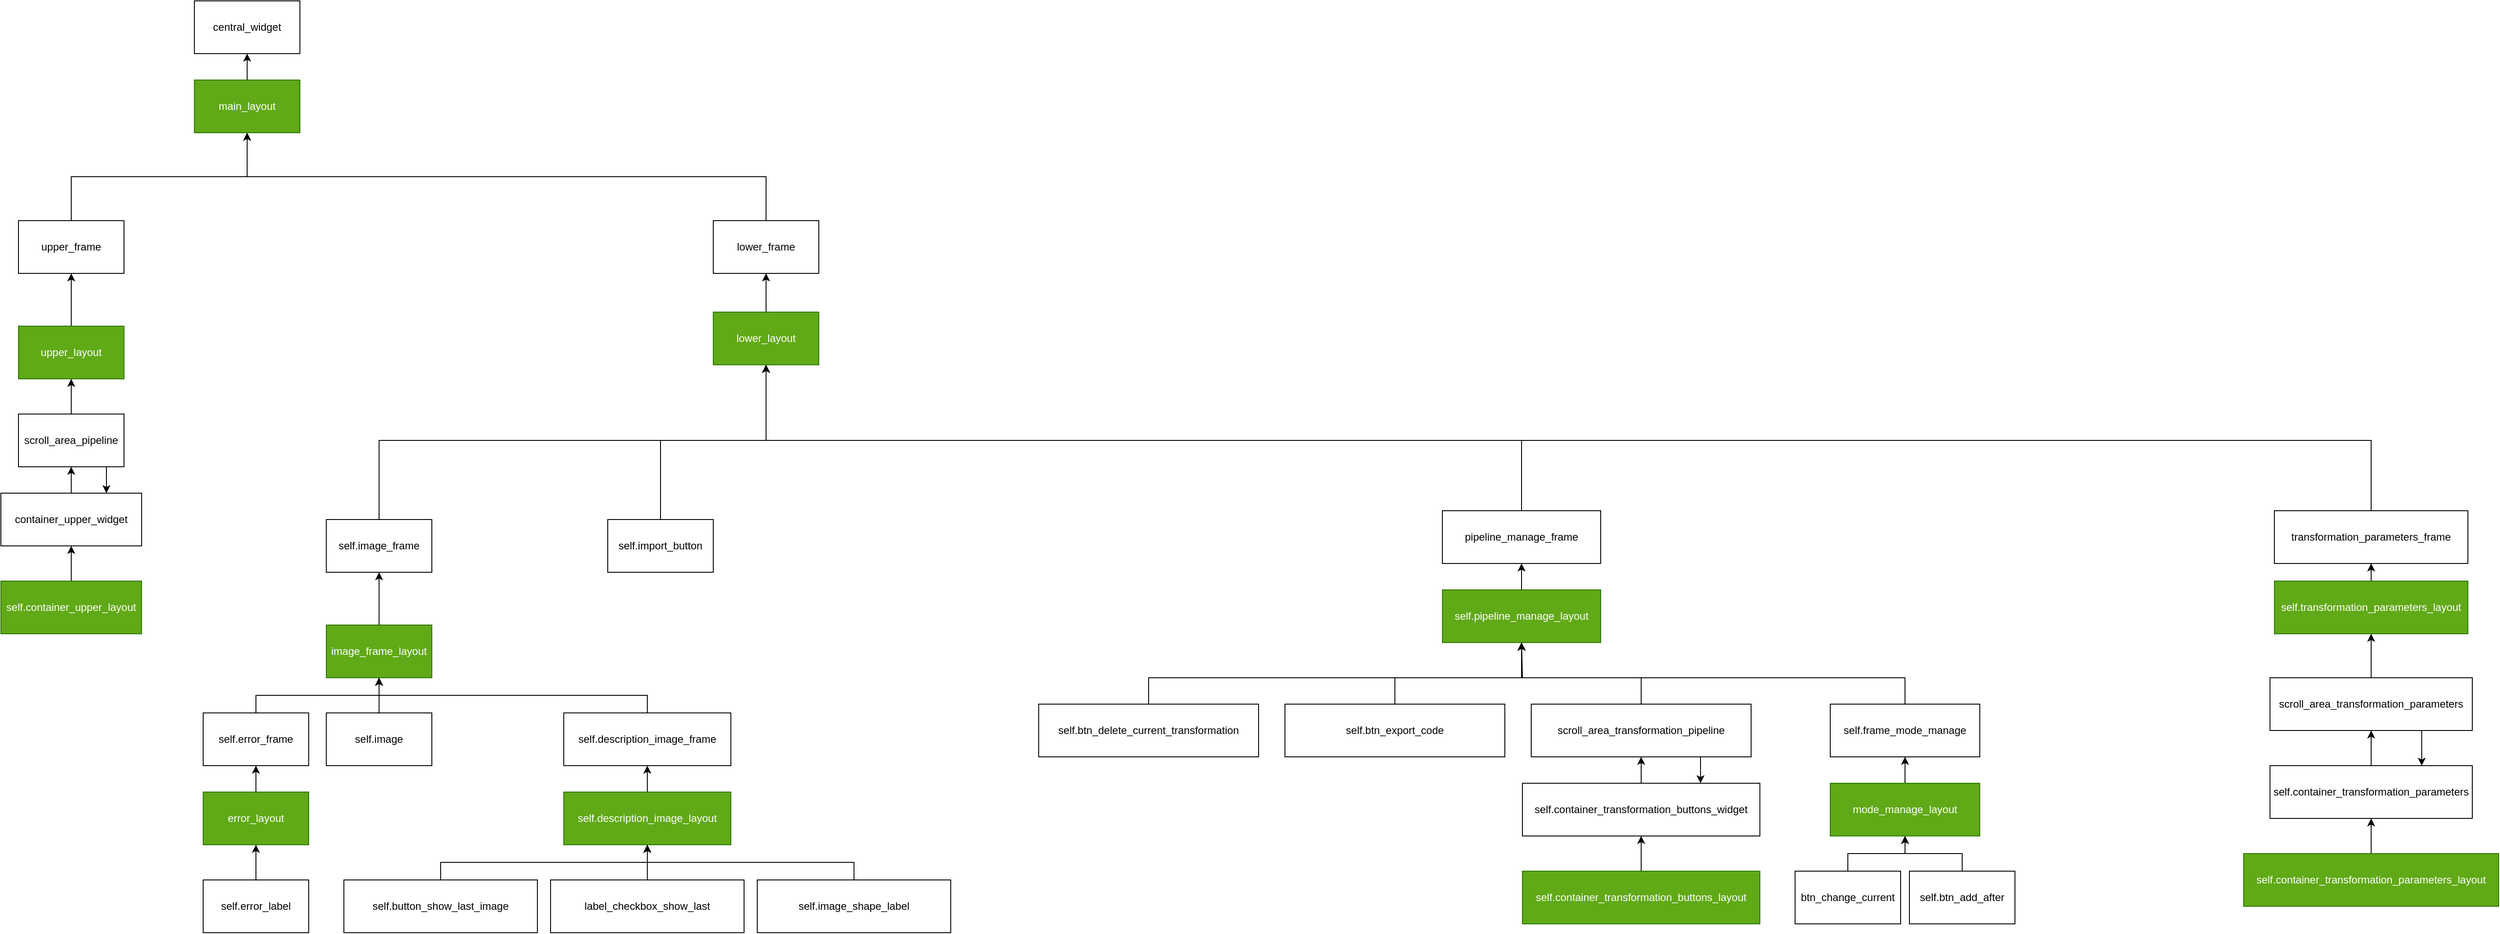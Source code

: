 <mxfile>
    <diagram name="Page-1" id="nIP1yG4EHEkNQFT8rC4y">
        <mxGraphModel dx="1927" dy="1440" grid="0" gridSize="10" guides="1" tooltips="1" connect="0" arrows="1" fold="1" page="1" pageScale="1" pageWidth="1169" pageHeight="827" background="none" math="0" shadow="0">
            <root>
                <mxCell id="0"/>
                <mxCell id="1" parent="0"/>
                <mxCell id="IqKUNbDrwtg1rVSwSnXP-60" style="edgeStyle=orthogonalEdgeStyle;rounded=0;orthogonalLoop=1;jettySize=auto;html=1;exitX=0.5;exitY=0;exitDx=0;exitDy=0;entryX=0.5;entryY=1;entryDx=0;entryDy=0;" parent="1" source="IqKUNbDrwtg1rVSwSnXP-1" target="IqKUNbDrwtg1rVSwSnXP-58" edge="1">
                    <mxGeometry relative="1" as="geometry"/>
                </mxCell>
                <mxCell id="IqKUNbDrwtg1rVSwSnXP-1" value="upper_frame" style="rounded=0;whiteSpace=wrap;html=1;" parent="1" vertex="1">
                    <mxGeometry x="100" y="250" width="120" height="60" as="geometry"/>
                </mxCell>
                <mxCell id="IqKUNbDrwtg1rVSwSnXP-5" style="edgeStyle=orthogonalEdgeStyle;rounded=0;orthogonalLoop=1;jettySize=auto;html=1;exitX=0.5;exitY=0;exitDx=0;exitDy=0;entryX=0.5;entryY=1;entryDx=0;entryDy=0;" parent="1" source="IqKUNbDrwtg1rVSwSnXP-4" target="IqKUNbDrwtg1rVSwSnXP-1" edge="1">
                    <mxGeometry relative="1" as="geometry"/>
                </mxCell>
                <mxCell id="IqKUNbDrwtg1rVSwSnXP-4" value="upper_layout" style="rounded=0;whiteSpace=wrap;html=1;fillColor=#60a917;fontColor=#ffffff;strokeColor=#2D7600;" parent="1" vertex="1">
                    <mxGeometry x="100" y="370" width="120" height="60" as="geometry"/>
                </mxCell>
                <mxCell id="IqKUNbDrwtg1rVSwSnXP-23" value="" style="edgeStyle=orthogonalEdgeStyle;rounded=0;orthogonalLoop=1;jettySize=auto;html=1;" parent="1" source="IqKUNbDrwtg1rVSwSnXP-7" target="IqKUNbDrwtg1rVSwSnXP-4" edge="1">
                    <mxGeometry relative="1" as="geometry"/>
                </mxCell>
                <mxCell id="IqKUNbDrwtg1rVSwSnXP-64" style="edgeStyle=orthogonalEdgeStyle;rounded=0;orthogonalLoop=1;jettySize=auto;html=1;exitX=0.75;exitY=1;exitDx=0;exitDy=0;entryX=0.75;entryY=0;entryDx=0;entryDy=0;" parent="1" source="IqKUNbDrwtg1rVSwSnXP-7" target="IqKUNbDrwtg1rVSwSnXP-24" edge="1">
                    <mxGeometry relative="1" as="geometry"/>
                </mxCell>
                <mxCell id="IqKUNbDrwtg1rVSwSnXP-7" value="scroll_area_pipeline" style="rounded=0;whiteSpace=wrap;html=1;" parent="1" vertex="1">
                    <mxGeometry x="100" y="470" width="120" height="60" as="geometry"/>
                </mxCell>
                <mxCell id="IqKUNbDrwtg1rVSwSnXP-26" value="" style="edgeStyle=orthogonalEdgeStyle;rounded=0;orthogonalLoop=1;jettySize=auto;html=1;" parent="1" source="IqKUNbDrwtg1rVSwSnXP-9" target="IqKUNbDrwtg1rVSwSnXP-24" edge="1">
                    <mxGeometry relative="1" as="geometry"/>
                </mxCell>
                <mxCell id="IqKUNbDrwtg1rVSwSnXP-9" value="self.container_upper_layout" style="rounded=0;whiteSpace=wrap;html=1;fillColor=#60a917;fontColor=#ffffff;strokeColor=#2D7600;" parent="1" vertex="1">
                    <mxGeometry x="80" y="660" width="160" height="60" as="geometry"/>
                </mxCell>
                <mxCell id="IqKUNbDrwtg1rVSwSnXP-61" style="edgeStyle=orthogonalEdgeStyle;rounded=0;orthogonalLoop=1;jettySize=auto;html=1;exitX=0.5;exitY=0;exitDx=0;exitDy=0;entryX=0.5;entryY=1;entryDx=0;entryDy=0;" parent="1" source="IqKUNbDrwtg1rVSwSnXP-13" target="IqKUNbDrwtg1rVSwSnXP-58" edge="1">
                    <mxGeometry relative="1" as="geometry"/>
                </mxCell>
                <mxCell id="IqKUNbDrwtg1rVSwSnXP-13" value="lower_frame" style="rounded=0;whiteSpace=wrap;html=1;" parent="1" vertex="1">
                    <mxGeometry x="890" y="250" width="120" height="60" as="geometry"/>
                </mxCell>
                <mxCell id="IqKUNbDrwtg1rVSwSnXP-16" style="edgeStyle=orthogonalEdgeStyle;rounded=0;orthogonalLoop=1;jettySize=auto;html=1;exitX=0.5;exitY=0;exitDx=0;exitDy=0;entryX=0.5;entryY=1;entryDx=0;entryDy=0;" parent="1" source="IqKUNbDrwtg1rVSwSnXP-14" target="IqKUNbDrwtg1rVSwSnXP-13" edge="1">
                    <mxGeometry relative="1" as="geometry"/>
                </mxCell>
                <mxCell id="IqKUNbDrwtg1rVSwSnXP-14" value="lower_layout" style="rounded=0;whiteSpace=wrap;html=1;fillColor=#60a917;fontColor=#ffffff;strokeColor=#2D7600;" parent="1" vertex="1">
                    <mxGeometry x="890" y="354" width="120" height="60" as="geometry"/>
                </mxCell>
                <mxCell id="IqKUNbDrwtg1rVSwSnXP-52" style="edgeStyle=orthogonalEdgeStyle;rounded=0;orthogonalLoop=1;jettySize=auto;html=1;exitX=0.5;exitY=0;exitDx=0;exitDy=0;entryX=0.5;entryY=1;entryDx=0;entryDy=0;" parent="1" source="IqKUNbDrwtg1rVSwSnXP-15" target="IqKUNbDrwtg1rVSwSnXP-14" edge="1">
                    <mxGeometry relative="1" as="geometry">
                        <Array as="points">
                            <mxPoint x="510" y="500"/>
                            <mxPoint x="950" y="500"/>
                        </Array>
                    </mxGeometry>
                </mxCell>
                <mxCell id="IqKUNbDrwtg1rVSwSnXP-15" value="self.image_frame" style="rounded=0;whiteSpace=wrap;html=1;" parent="1" vertex="1">
                    <mxGeometry x="450" y="590" width="120" height="60" as="geometry"/>
                </mxCell>
                <mxCell id="IqKUNbDrwtg1rVSwSnXP-18" style="edgeStyle=orthogonalEdgeStyle;rounded=0;orthogonalLoop=1;jettySize=auto;html=1;exitX=0.5;exitY=0;exitDx=0;exitDy=0;entryX=0.5;entryY=1;entryDx=0;entryDy=0;" parent="1" source="IqKUNbDrwtg1rVSwSnXP-17" target="IqKUNbDrwtg1rVSwSnXP-15" edge="1">
                    <mxGeometry relative="1" as="geometry"/>
                </mxCell>
                <mxCell id="IqKUNbDrwtg1rVSwSnXP-17" value="image_frame_layout" style="rounded=0;whiteSpace=wrap;html=1;fillColor=#60a917;fontColor=#ffffff;strokeColor=#2D7600;" parent="1" vertex="1">
                    <mxGeometry x="450" y="710" width="120" height="60" as="geometry"/>
                </mxCell>
                <mxCell id="IqKUNbDrwtg1rVSwSnXP-22" value="" style="edgeStyle=orthogonalEdgeStyle;rounded=0;orthogonalLoop=1;jettySize=auto;html=1;" parent="1" source="IqKUNbDrwtg1rVSwSnXP-19" target="IqKUNbDrwtg1rVSwSnXP-17" edge="1">
                    <mxGeometry relative="1" as="geometry"/>
                </mxCell>
                <mxCell id="IqKUNbDrwtg1rVSwSnXP-19" value="self.image" style="rounded=0;whiteSpace=wrap;html=1;" parent="1" vertex="1">
                    <mxGeometry x="450" y="810" width="120" height="60" as="geometry"/>
                </mxCell>
                <mxCell id="IqKUNbDrwtg1rVSwSnXP-25" value="" style="edgeStyle=orthogonalEdgeStyle;rounded=0;orthogonalLoop=1;jettySize=auto;html=1;" parent="1" source="IqKUNbDrwtg1rVSwSnXP-24" target="IqKUNbDrwtg1rVSwSnXP-7" edge="1">
                    <mxGeometry relative="1" as="geometry"/>
                </mxCell>
                <mxCell id="IqKUNbDrwtg1rVSwSnXP-24" value="container_upper_widget" style="rounded=0;whiteSpace=wrap;html=1;" parent="1" vertex="1">
                    <mxGeometry x="80" y="560" width="160" height="60" as="geometry"/>
                </mxCell>
                <mxCell id="IqKUNbDrwtg1rVSwSnXP-54" style="edgeStyle=orthogonalEdgeStyle;rounded=0;orthogonalLoop=1;jettySize=auto;html=1;exitX=0.5;exitY=0;exitDx=0;exitDy=0;entryX=0.5;entryY=1;entryDx=0;entryDy=0;" parent="1" source="IqKUNbDrwtg1rVSwSnXP-29" target="IqKUNbDrwtg1rVSwSnXP-14" edge="1">
                    <mxGeometry relative="1" as="geometry">
                        <Array as="points">
                            <mxPoint x="830" y="500"/>
                            <mxPoint x="950" y="500"/>
                        </Array>
                    </mxGeometry>
                </mxCell>
                <mxCell id="IqKUNbDrwtg1rVSwSnXP-29" value="self.import_button" style="rounded=0;whiteSpace=wrap;html=1;" parent="1" vertex="1">
                    <mxGeometry x="770" y="590" width="120" height="60" as="geometry"/>
                </mxCell>
                <mxCell id="IqKUNbDrwtg1rVSwSnXP-63" style="edgeStyle=orthogonalEdgeStyle;rounded=0;orthogonalLoop=1;jettySize=auto;html=1;exitX=0.5;exitY=0;exitDx=0;exitDy=0;entryX=0.5;entryY=1;entryDx=0;entryDy=0;" parent="1" source="IqKUNbDrwtg1rVSwSnXP-30" target="IqKUNbDrwtg1rVSwSnXP-14" edge="1">
                    <mxGeometry relative="1" as="geometry">
                        <Array as="points">
                            <mxPoint x="1809" y="500"/>
                            <mxPoint x="950" y="500"/>
                        </Array>
                    </mxGeometry>
                </mxCell>
                <mxCell id="IqKUNbDrwtg1rVSwSnXP-30" value="pipeline_manage_frame" style="rounded=0;whiteSpace=wrap;html=1;" parent="1" vertex="1">
                    <mxGeometry x="1719" y="580" width="180" height="60" as="geometry"/>
                </mxCell>
                <mxCell id="IqKUNbDrwtg1rVSwSnXP-31" value="self.pipeline_manage_layout" style="rounded=0;whiteSpace=wrap;html=1;fillColor=#60a917;fontColor=#ffffff;strokeColor=#2D7600;" parent="1" vertex="1">
                    <mxGeometry x="1719" y="670" width="180" height="60" as="geometry"/>
                </mxCell>
                <mxCell id="IqKUNbDrwtg1rVSwSnXP-32" style="edgeStyle=orthogonalEdgeStyle;rounded=0;orthogonalLoop=1;jettySize=auto;html=1;entryX=0.5;entryY=1;entryDx=0;entryDy=0;" parent="1" source="IqKUNbDrwtg1rVSwSnXP-31" target="IqKUNbDrwtg1rVSwSnXP-30" edge="1">
                    <mxGeometry relative="1" as="geometry"/>
                </mxCell>
                <mxCell id="IqKUNbDrwtg1rVSwSnXP-38" value="" style="edgeStyle=orthogonalEdgeStyle;rounded=0;orthogonalLoop=1;jettySize=auto;html=1;" parent="1" source="IqKUNbDrwtg1rVSwSnXP-33" target="IqKUNbDrwtg1rVSwSnXP-36" edge="1">
                    <mxGeometry relative="1" as="geometry"/>
                </mxCell>
                <mxCell id="IqKUNbDrwtg1rVSwSnXP-33" value="btn_change_current" style="rounded=0;whiteSpace=wrap;html=1;" parent="1" vertex="1">
                    <mxGeometry x="2120" y="990" width="120" height="60" as="geometry"/>
                </mxCell>
                <mxCell id="IqKUNbDrwtg1rVSwSnXP-39" value="" style="edgeStyle=orthogonalEdgeStyle;rounded=0;orthogonalLoop=1;jettySize=auto;html=1;" parent="1" source="IqKUNbDrwtg1rVSwSnXP-34" target="IqKUNbDrwtg1rVSwSnXP-36" edge="1">
                    <mxGeometry relative="1" as="geometry"/>
                </mxCell>
                <mxCell id="IqKUNbDrwtg1rVSwSnXP-34" value="self.btn_add_after" style="rounded=0;whiteSpace=wrap;html=1;" parent="1" vertex="1">
                    <mxGeometry x="2250" y="990" width="120" height="60" as="geometry"/>
                </mxCell>
                <mxCell id="IqKUNbDrwtg1rVSwSnXP-40" value="" style="edgeStyle=orthogonalEdgeStyle;rounded=0;orthogonalLoop=1;jettySize=auto;html=1;" parent="1" source="IqKUNbDrwtg1rVSwSnXP-35" target="IqKUNbDrwtg1rVSwSnXP-31" edge="1">
                    <mxGeometry relative="1" as="geometry">
                        <Array as="points">
                            <mxPoint x="2245" y="770"/>
                            <mxPoint x="1809" y="770"/>
                        </Array>
                    </mxGeometry>
                </mxCell>
                <mxCell id="IqKUNbDrwtg1rVSwSnXP-35" value="self.frame_mode_manage" style="rounded=0;whiteSpace=wrap;html=1;" parent="1" vertex="1">
                    <mxGeometry x="2160" y="800" width="170" height="60" as="geometry"/>
                </mxCell>
                <mxCell id="IqKUNbDrwtg1rVSwSnXP-37" value="" style="edgeStyle=orthogonalEdgeStyle;rounded=0;orthogonalLoop=1;jettySize=auto;html=1;" parent="1" source="IqKUNbDrwtg1rVSwSnXP-36" target="IqKUNbDrwtg1rVSwSnXP-35" edge="1">
                    <mxGeometry relative="1" as="geometry"/>
                </mxCell>
                <mxCell id="IqKUNbDrwtg1rVSwSnXP-36" value="mode_manage_layout" style="rounded=0;whiteSpace=wrap;html=1;fillColor=#60a917;fontColor=#ffffff;strokeColor=#2D7600;" parent="1" vertex="1">
                    <mxGeometry x="2160" y="890" width="170" height="60" as="geometry"/>
                </mxCell>
                <mxCell id="IqKUNbDrwtg1rVSwSnXP-62" style="edgeStyle=orthogonalEdgeStyle;rounded=0;orthogonalLoop=1;jettySize=auto;html=1;exitX=0.5;exitY=0;exitDx=0;exitDy=0;entryX=0.5;entryY=1;entryDx=0;entryDy=0;" parent="1" source="IqKUNbDrwtg1rVSwSnXP-42" target="IqKUNbDrwtg1rVSwSnXP-31" edge="1">
                    <mxGeometry relative="1" as="geometry">
                        <Array as="points">
                            <mxPoint x="1945" y="770"/>
                            <mxPoint x="1809" y="770"/>
                        </Array>
                    </mxGeometry>
                </mxCell>
                <mxCell id="IqKUNbDrwtg1rVSwSnXP-65" style="edgeStyle=orthogonalEdgeStyle;rounded=0;orthogonalLoop=1;jettySize=auto;html=1;exitX=0.75;exitY=1;exitDx=0;exitDy=0;entryX=0.75;entryY=0;entryDx=0;entryDy=0;" parent="1" source="IqKUNbDrwtg1rVSwSnXP-42" target="IqKUNbDrwtg1rVSwSnXP-45" edge="1">
                    <mxGeometry relative="1" as="geometry"/>
                </mxCell>
                <mxCell id="IqKUNbDrwtg1rVSwSnXP-42" value="scroll_area_transformation_pipeline" style="rounded=0;whiteSpace=wrap;html=1;" parent="1" vertex="1">
                    <mxGeometry x="1820" y="800" width="250" height="60" as="geometry"/>
                </mxCell>
                <mxCell id="IqKUNbDrwtg1rVSwSnXP-46" value="" style="edgeStyle=orthogonalEdgeStyle;rounded=0;orthogonalLoop=1;jettySize=auto;html=1;" parent="1" source="IqKUNbDrwtg1rVSwSnXP-45" target="IqKUNbDrwtg1rVSwSnXP-42" edge="1">
                    <mxGeometry relative="1" as="geometry"/>
                </mxCell>
                <mxCell id="IqKUNbDrwtg1rVSwSnXP-45" value="self.container_transformation_buttons_widget" style="rounded=0;whiteSpace=wrap;html=1;" parent="1" vertex="1">
                    <mxGeometry x="1810" y="890" width="270" height="60" as="geometry"/>
                </mxCell>
                <mxCell id="IqKUNbDrwtg1rVSwSnXP-48" value="" style="edgeStyle=orthogonalEdgeStyle;rounded=0;orthogonalLoop=1;jettySize=auto;html=1;" parent="1" source="IqKUNbDrwtg1rVSwSnXP-47" target="IqKUNbDrwtg1rVSwSnXP-45" edge="1">
                    <mxGeometry relative="1" as="geometry"/>
                </mxCell>
                <mxCell id="IqKUNbDrwtg1rVSwSnXP-47" value="self.container_transformation_buttons_layout" style="rounded=0;whiteSpace=wrap;html=1;fillColor=#60a917;fontColor=#ffffff;strokeColor=#2D7600;" parent="1" vertex="1">
                    <mxGeometry x="1810" y="990" width="270" height="60" as="geometry"/>
                </mxCell>
                <mxCell id="IqKUNbDrwtg1rVSwSnXP-56" style="edgeStyle=orthogonalEdgeStyle;rounded=0;orthogonalLoop=1;jettySize=auto;html=1;exitX=0.5;exitY=0;exitDx=0;exitDy=0;entryX=0.5;entryY=1;entryDx=0;entryDy=0;" parent="1" source="IqKUNbDrwtg1rVSwSnXP-49" target="IqKUNbDrwtg1rVSwSnXP-14" edge="1">
                    <mxGeometry relative="1" as="geometry">
                        <Array as="points">
                            <mxPoint x="2775" y="500"/>
                            <mxPoint x="950" y="500"/>
                        </Array>
                    </mxGeometry>
                </mxCell>
                <mxCell id="IqKUNbDrwtg1rVSwSnXP-49" value="transformation_parameters_frame" style="rounded=0;whiteSpace=wrap;html=1;" parent="1" vertex="1">
                    <mxGeometry x="2665" y="580" width="220" height="60" as="geometry"/>
                </mxCell>
                <mxCell id="IqKUNbDrwtg1rVSwSnXP-51" value="" style="edgeStyle=orthogonalEdgeStyle;rounded=0;orthogonalLoop=1;jettySize=auto;html=1;" parent="1" source="IqKUNbDrwtg1rVSwSnXP-50" target="IqKUNbDrwtg1rVSwSnXP-49" edge="1">
                    <mxGeometry relative="1" as="geometry"/>
                </mxCell>
                <mxCell id="IqKUNbDrwtg1rVSwSnXP-50" value="self.transformation_parameters_layout" style="rounded=0;whiteSpace=wrap;html=1;fillColor=#60a917;fontColor=#ffffff;strokeColor=#2D7600;" parent="1" vertex="1">
                    <mxGeometry x="2665" y="660" width="220" height="60" as="geometry"/>
                </mxCell>
                <mxCell id="IqKUNbDrwtg1rVSwSnXP-57" value="central_widget" style="rounded=0;whiteSpace=wrap;html=1;" parent="1" vertex="1">
                    <mxGeometry x="300" width="120" height="60" as="geometry"/>
                </mxCell>
                <mxCell id="IqKUNbDrwtg1rVSwSnXP-59" value="" style="edgeStyle=orthogonalEdgeStyle;rounded=0;orthogonalLoop=1;jettySize=auto;html=1;" parent="1" source="IqKUNbDrwtg1rVSwSnXP-58" target="IqKUNbDrwtg1rVSwSnXP-57" edge="1">
                    <mxGeometry relative="1" as="geometry"/>
                </mxCell>
                <mxCell id="IqKUNbDrwtg1rVSwSnXP-58" value="main_layout" style="rounded=0;whiteSpace=wrap;html=1;fillColor=#60a917;fontColor=#ffffff;strokeColor=#2D7600;" parent="1" vertex="1">
                    <mxGeometry x="300" y="90" width="120" height="60" as="geometry"/>
                </mxCell>
                <mxCell id="IqKUNbDrwtg1rVSwSnXP-67" value="" style="edgeStyle=orthogonalEdgeStyle;rounded=0;orthogonalLoop=1;jettySize=auto;html=1;" parent="1" source="IqKUNbDrwtg1rVSwSnXP-66" target="IqKUNbDrwtg1rVSwSnXP-50" edge="1">
                    <mxGeometry relative="1" as="geometry"/>
                </mxCell>
                <mxCell id="IqKUNbDrwtg1rVSwSnXP-70" style="edgeStyle=orthogonalEdgeStyle;rounded=0;orthogonalLoop=1;jettySize=auto;html=1;exitX=0.75;exitY=1;exitDx=0;exitDy=0;entryX=0.75;entryY=0;entryDx=0;entryDy=0;" parent="1" source="IqKUNbDrwtg1rVSwSnXP-66" target="IqKUNbDrwtg1rVSwSnXP-68" edge="1">
                    <mxGeometry relative="1" as="geometry"/>
                </mxCell>
                <mxCell id="IqKUNbDrwtg1rVSwSnXP-66" value="scroll_area_transformation_parameters" style="rounded=0;whiteSpace=wrap;html=1;" parent="1" vertex="1">
                    <mxGeometry x="2660" y="770" width="230" height="60" as="geometry"/>
                </mxCell>
                <mxCell id="IqKUNbDrwtg1rVSwSnXP-69" value="" style="edgeStyle=orthogonalEdgeStyle;rounded=0;orthogonalLoop=1;jettySize=auto;html=1;" parent="1" source="IqKUNbDrwtg1rVSwSnXP-68" target="IqKUNbDrwtg1rVSwSnXP-66" edge="1">
                    <mxGeometry relative="1" as="geometry"/>
                </mxCell>
                <mxCell id="IqKUNbDrwtg1rVSwSnXP-68" value="self.container_transformation_parameters" style="rounded=0;whiteSpace=wrap;html=1;" parent="1" vertex="1">
                    <mxGeometry x="2660" y="870" width="230" height="60" as="geometry"/>
                </mxCell>
                <mxCell id="IqKUNbDrwtg1rVSwSnXP-73" value="" style="edgeStyle=orthogonalEdgeStyle;rounded=0;orthogonalLoop=1;jettySize=auto;html=1;" parent="1" source="IqKUNbDrwtg1rVSwSnXP-71" target="IqKUNbDrwtg1rVSwSnXP-68" edge="1">
                    <mxGeometry relative="1" as="geometry"/>
                </mxCell>
                <mxCell id="IqKUNbDrwtg1rVSwSnXP-71" value="self.container_transformation_parameters_layout" style="rounded=0;whiteSpace=wrap;html=1;fillColor=#60a917;fontColor=#ffffff;strokeColor=#2D7600;" parent="1" vertex="1">
                    <mxGeometry x="2630" y="970" width="290" height="60" as="geometry"/>
                </mxCell>
                <mxCell id="5" style="edgeStyle=none;html=1;exitX=0.5;exitY=0;exitDx=0;exitDy=0;entryX=0.5;entryY=1;entryDx=0;entryDy=0;rounded=0;" edge="1" parent="1" source="2" target="IqKUNbDrwtg1rVSwSnXP-17">
                    <mxGeometry relative="1" as="geometry">
                        <Array as="points">
                            <mxPoint x="370" y="790"/>
                            <mxPoint x="510" y="790"/>
                        </Array>
                    </mxGeometry>
                </mxCell>
                <mxCell id="2" value="self.error_frame" style="rounded=0;whiteSpace=wrap;html=1;" vertex="1" parent="1">
                    <mxGeometry x="310" y="810" width="120" height="60" as="geometry"/>
                </mxCell>
                <mxCell id="4" value="" style="edgeStyle=none;html=1;rounded=0;" edge="1" parent="1" source="3" target="2">
                    <mxGeometry relative="1" as="geometry"/>
                </mxCell>
                <mxCell id="3" value="error_layout" style="rounded=0;whiteSpace=wrap;html=1;fillColor=#60a917;fontColor=#ffffff;strokeColor=#2D7600;" vertex="1" parent="1">
                    <mxGeometry x="310" y="900" width="120" height="60" as="geometry"/>
                </mxCell>
                <mxCell id="8" value="" style="edgeStyle=none;html=1;rounded=0;" edge="1" parent="1" source="7" target="3">
                    <mxGeometry relative="1" as="geometry"/>
                </mxCell>
                <mxCell id="7" value="self.error_label" style="rounded=0;whiteSpace=wrap;html=1;" vertex="1" parent="1">
                    <mxGeometry x="310" y="1000" width="120" height="60" as="geometry"/>
                </mxCell>
                <mxCell id="20" style="edgeStyle=none;html=1;exitX=0.5;exitY=0;exitDx=0;exitDy=0;entryX=0.5;entryY=1;entryDx=0;entryDy=0;rounded=0;" edge="1" parent="1" source="9" target="IqKUNbDrwtg1rVSwSnXP-17">
                    <mxGeometry relative="1" as="geometry">
                        <Array as="points">
                            <mxPoint x="815" y="790"/>
                            <mxPoint x="510" y="790"/>
                        </Array>
                    </mxGeometry>
                </mxCell>
                <mxCell id="9" value="self.description_image_frame" style="rounded=0;whiteSpace=wrap;html=1;" vertex="1" parent="1">
                    <mxGeometry x="720" y="810" width="190" height="60" as="geometry"/>
                </mxCell>
                <mxCell id="11" value="" style="edgeStyle=none;html=1;rounded=0;" edge="1" parent="1" source="10" target="9">
                    <mxGeometry relative="1" as="geometry"/>
                </mxCell>
                <mxCell id="10" value="self.description_image_layout" style="rounded=0;whiteSpace=wrap;html=1;fillColor=#60a917;fontColor=#ffffff;strokeColor=#2D7600;" vertex="1" parent="1">
                    <mxGeometry x="720" y="900" width="190" height="60" as="geometry"/>
                </mxCell>
                <mxCell id="13" style="edgeStyle=none;html=1;exitX=0.5;exitY=0;exitDx=0;exitDy=0;entryX=0.5;entryY=1;entryDx=0;entryDy=0;rounded=0;" edge="1" parent="1" source="12" target="10">
                    <mxGeometry relative="1" as="geometry"/>
                </mxCell>
                <mxCell id="12" value="label_checkbox_show_last" style="rounded=0;whiteSpace=wrap;html=1;" vertex="1" parent="1">
                    <mxGeometry x="705" y="1000" width="220" height="60" as="geometry"/>
                </mxCell>
                <mxCell id="15" style="edgeStyle=none;html=1;exitX=0.5;exitY=0;exitDx=0;exitDy=0;entryX=0.5;entryY=1;entryDx=0;entryDy=0;rounded=0;" edge="1" parent="1" source="14" target="10">
                    <mxGeometry relative="1" as="geometry">
                        <Array as="points">
                            <mxPoint x="580" y="980"/>
                            <mxPoint x="815" y="980"/>
                        </Array>
                    </mxGeometry>
                </mxCell>
                <mxCell id="14" value="self.button_show_last_image" style="rounded=0;whiteSpace=wrap;html=1;" vertex="1" parent="1">
                    <mxGeometry x="470" y="1000" width="220" height="60" as="geometry"/>
                </mxCell>
                <mxCell id="18" style="edgeStyle=none;html=1;exitX=0.5;exitY=0;exitDx=0;exitDy=0;entryX=0.5;entryY=1;entryDx=0;entryDy=0;rounded=0;" edge="1" parent="1" source="16" target="10">
                    <mxGeometry relative="1" as="geometry">
                        <Array as="points">
                            <mxPoint x="1050" y="980"/>
                            <mxPoint x="815" y="980"/>
                        </Array>
                    </mxGeometry>
                </mxCell>
                <mxCell id="16" value="self.image_shape_label" style="rounded=0;whiteSpace=wrap;html=1;" vertex="1" parent="1">
                    <mxGeometry x="940" y="1000" width="220" height="60" as="geometry"/>
                </mxCell>
                <mxCell id="23" style="edgeStyle=none;html=1;exitX=0.5;exitY=0;exitDx=0;exitDy=0;entryX=0.5;entryY=1;entryDx=0;entryDy=0;rounded=0;" edge="1" parent="1" source="21" target="IqKUNbDrwtg1rVSwSnXP-31">
                    <mxGeometry relative="1" as="geometry">
                        <Array as="points">
                            <mxPoint x="1385" y="770"/>
                            <mxPoint x="1809" y="770"/>
                        </Array>
                    </mxGeometry>
                </mxCell>
                <mxCell id="21" value="self.btn_delete_current_transformation" style="rounded=0;whiteSpace=wrap;html=1;" vertex="1" parent="1">
                    <mxGeometry x="1260" y="800" width="250" height="60" as="geometry"/>
                </mxCell>
                <mxCell id="24" style="edgeStyle=none;html=1;exitX=0.5;exitY=0;exitDx=0;exitDy=0;entryX=0.5;entryY=1;entryDx=0;entryDy=0;rounded=0;" edge="1" parent="1" source="22" target="IqKUNbDrwtg1rVSwSnXP-31">
                    <mxGeometry relative="1" as="geometry">
                        <Array as="points">
                            <mxPoint x="1665" y="770"/>
                            <mxPoint x="1740" y="770"/>
                            <mxPoint x="1810" y="770"/>
                        </Array>
                    </mxGeometry>
                </mxCell>
                <mxCell id="22" value="self.btn_export_code" style="rounded=0;whiteSpace=wrap;html=1;" vertex="1" parent="1">
                    <mxGeometry x="1540" y="800" width="250" height="60" as="geometry"/>
                </mxCell>
            </root>
        </mxGraphModel>
    </diagram>
</mxfile>
